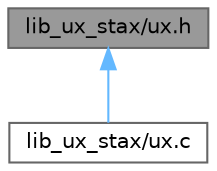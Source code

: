 digraph "lib_ux_stax/ux.h"
{
 // LATEX_PDF_SIZE
  bgcolor="transparent";
  edge [fontname=Helvetica,fontsize=10,labelfontname=Helvetica,labelfontsize=10];
  node [fontname=Helvetica,fontsize=10,shape=box,height=0.2,width=0.4];
  Node1 [label="lib_ux_stax/ux.h",height=0.2,width=0.4,color="gray40", fillcolor="grey60", style="filled", fontcolor="black",tooltip=" "];
  Node1 -> Node2 [dir="back",color="steelblue1",style="solid"];
  Node2 [label="lib_ux_stax/ux.c",height=0.2,width=0.4,color="grey40", fillcolor="white", style="filled",URL="$ux_8c.html",tooltip=" "];
}
